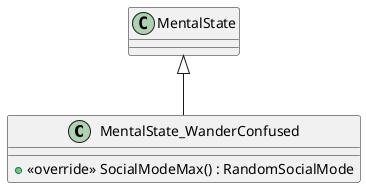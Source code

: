 @startuml
class MentalState_WanderConfused {
    + <<override>> SocialModeMax() : RandomSocialMode
}
MentalState <|-- MentalState_WanderConfused
@enduml
